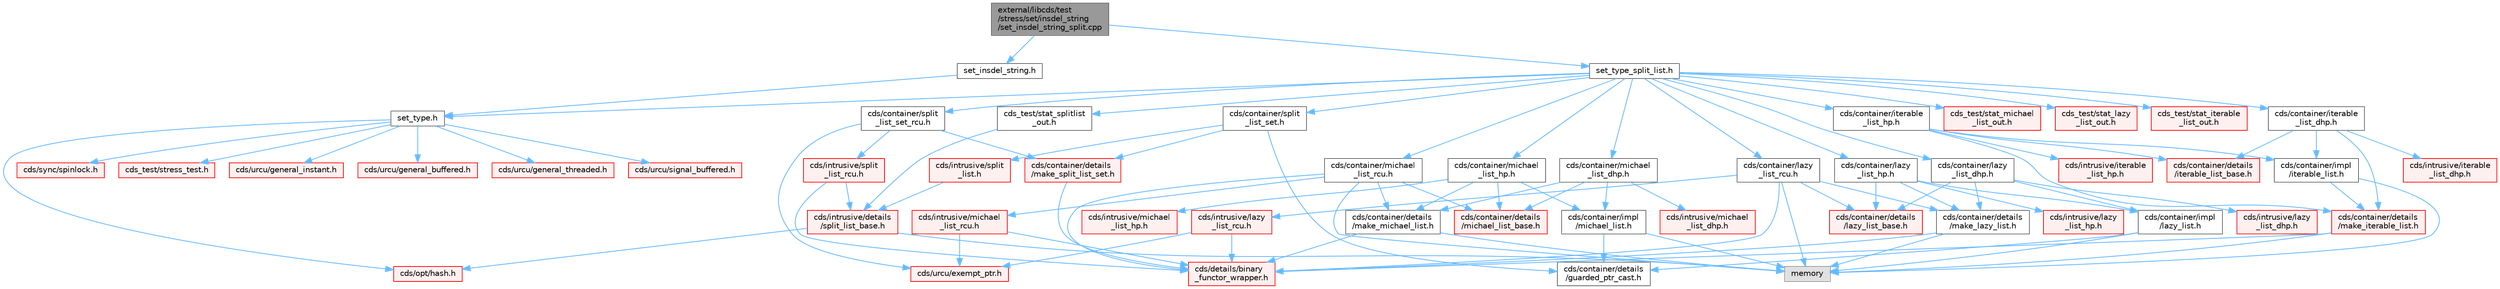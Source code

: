 digraph "external/libcds/test/stress/set/insdel_string/set_insdel_string_split.cpp"
{
 // LATEX_PDF_SIZE
  bgcolor="transparent";
  edge [fontname=Helvetica,fontsize=10,labelfontname=Helvetica,labelfontsize=10];
  node [fontname=Helvetica,fontsize=10,shape=box,height=0.2,width=0.4];
  Node1 [id="Node000001",label="external/libcds/test\l/stress/set/insdel_string\l/set_insdel_string_split.cpp",height=0.2,width=0.4,color="gray40", fillcolor="grey60", style="filled", fontcolor="black",tooltip=" "];
  Node1 -> Node2 [id="edge1_Node000001_Node000002",color="steelblue1",style="solid",tooltip=" "];
  Node2 [id="Node000002",label="set_insdel_string.h",height=0.2,width=0.4,color="grey40", fillcolor="white", style="filled",URL="$set__insdel__string_8h.html",tooltip=" "];
  Node2 -> Node3 [id="edge2_Node000002_Node000003",color="steelblue1",style="solid",tooltip=" "];
  Node3 [id="Node000003",label="set_type.h",height=0.2,width=0.4,color="grey40", fillcolor="white", style="filled",URL="$set__type_8h.html",tooltip=" "];
  Node3 -> Node4 [id="edge3_Node000003_Node000004",color="steelblue1",style="solid",tooltip=" "];
  Node4 [id="Node000004",label="cds/urcu/general_instant.h",height=0.2,width=0.4,color="red", fillcolor="#FFF0F0", style="filled",URL="$general__instant_8h.html",tooltip=" "];
  Node3 -> Node59 [id="edge4_Node000003_Node000059",color="steelblue1",style="solid",tooltip=" "];
  Node59 [id="Node000059",label="cds/urcu/general_buffered.h",height=0.2,width=0.4,color="red", fillcolor="#FFF0F0", style="filled",URL="$general__buffered_8h.html",tooltip=" "];
  Node3 -> Node73 [id="edge5_Node000003_Node000073",color="steelblue1",style="solid",tooltip=" "];
  Node73 [id="Node000073",label="cds/urcu/general_threaded.h",height=0.2,width=0.4,color="red", fillcolor="#FFF0F0", style="filled",URL="$general__threaded_8h.html",tooltip=" "];
  Node3 -> Node77 [id="edge6_Node000003_Node000077",color="steelblue1",style="solid",tooltip=" "];
  Node77 [id="Node000077",label="cds/urcu/signal_buffered.h",height=0.2,width=0.4,color="red", fillcolor="#FFF0F0", style="filled",URL="$signal__buffered_8h.html",tooltip=" "];
  Node3 -> Node80 [id="edge7_Node000003_Node000080",color="steelblue1",style="solid",tooltip=" "];
  Node80 [id="Node000080",label="cds/opt/hash.h",height=0.2,width=0.4,color="red", fillcolor="#FFF0F0", style="filled",URL="$external_2libcds_2cds_2opt_2hash_8h.html",tooltip=" "];
  Node3 -> Node83 [id="edge8_Node000003_Node000083",color="steelblue1",style="solid",tooltip=" "];
  Node83 [id="Node000083",label="cds/sync/spinlock.h",height=0.2,width=0.4,color="red", fillcolor="#FFF0F0", style="filled",URL="$sync_2spinlock_8h.html",tooltip=" "];
  Node3 -> Node84 [id="edge9_Node000003_Node000084",color="steelblue1",style="solid",tooltip=" "];
  Node84 [id="Node000084",label="cds_test/stress_test.h",height=0.2,width=0.4,color="red", fillcolor="#FFF0F0", style="filled",URL="$stress__test_8h.html",tooltip=" "];
  Node1 -> Node95 [id="edge10_Node000001_Node000095",color="steelblue1",style="solid",tooltip=" "];
  Node95 [id="Node000095",label="set_type_split_list.h",height=0.2,width=0.4,color="grey40", fillcolor="white", style="filled",URL="$set__type__split__list_8h.html",tooltip=" "];
  Node95 -> Node3 [id="edge11_Node000095_Node000003",color="steelblue1",style="solid",tooltip=" "];
  Node95 -> Node96 [id="edge12_Node000095_Node000096",color="steelblue1",style="solid",tooltip=" "];
  Node96 [id="Node000096",label="cds/container/michael\l_list_hp.h",height=0.2,width=0.4,color="grey40", fillcolor="white", style="filled",URL="$container_2michael__list__hp_8h.html",tooltip=" "];
  Node96 -> Node97 [id="edge13_Node000096_Node000097",color="steelblue1",style="solid",tooltip=" "];
  Node97 [id="Node000097",label="cds/container/details\l/michael_list_base.h",height=0.2,width=0.4,color="red", fillcolor="#FFF0F0", style="filled",URL="$container_2details_2michael__list__base_8h.html",tooltip=" "];
  Node96 -> Node101 [id="edge14_Node000096_Node000101",color="steelblue1",style="solid",tooltip=" "];
  Node101 [id="Node000101",label="cds/intrusive/michael\l_list_hp.h",height=0.2,width=0.4,color="red", fillcolor="#FFF0F0", style="filled",URL="$intrusive_2michael__list__hp_8h.html",tooltip=" "];
  Node96 -> Node104 [id="edge15_Node000096_Node000104",color="steelblue1",style="solid",tooltip=" "];
  Node104 [id="Node000104",label="cds/container/details\l/make_michael_list.h",height=0.2,width=0.4,color="grey40", fillcolor="white", style="filled",URL="$make__michael__list_8h.html",tooltip=" "];
  Node104 -> Node105 [id="edge16_Node000104_Node000105",color="steelblue1",style="solid",tooltip=" "];
  Node105 [id="Node000105",label="cds/details/binary\l_functor_wrapper.h",height=0.2,width=0.4,color="red", fillcolor="#FFF0F0", style="filled",URL="$binary__functor__wrapper_8h.html",tooltip=" "];
  Node104 -> Node19 [id="edge17_Node000104_Node000019",color="steelblue1",style="solid",tooltip=" "];
  Node19 [id="Node000019",label="memory",height=0.2,width=0.4,color="grey60", fillcolor="#E0E0E0", style="filled",tooltip=" "];
  Node96 -> Node106 [id="edge18_Node000096_Node000106",color="steelblue1",style="solid",tooltip=" "];
  Node106 [id="Node000106",label="cds/container/impl\l/michael_list.h",height=0.2,width=0.4,color="grey40", fillcolor="white", style="filled",URL="$container_2impl_2michael__list_8h.html",tooltip=" "];
  Node106 -> Node19 [id="edge19_Node000106_Node000019",color="steelblue1",style="solid",tooltip=" "];
  Node106 -> Node107 [id="edge20_Node000106_Node000107",color="steelblue1",style="solid",tooltip=" "];
  Node107 [id="Node000107",label="cds/container/details\l/guarded_ptr_cast.h",height=0.2,width=0.4,color="grey40", fillcolor="white", style="filled",URL="$guarded__ptr__cast_8h.html",tooltip=" "];
  Node95 -> Node108 [id="edge21_Node000095_Node000108",color="steelblue1",style="solid",tooltip=" "];
  Node108 [id="Node000108",label="cds/container/michael\l_list_dhp.h",height=0.2,width=0.4,color="grey40", fillcolor="white", style="filled",URL="$container_2michael__list__dhp_8h.html",tooltip=" "];
  Node108 -> Node97 [id="edge22_Node000108_Node000097",color="steelblue1",style="solid",tooltip=" "];
  Node108 -> Node109 [id="edge23_Node000108_Node000109",color="steelblue1",style="solid",tooltip=" "];
  Node109 [id="Node000109",label="cds/intrusive/michael\l_list_dhp.h",height=0.2,width=0.4,color="red", fillcolor="#FFF0F0", style="filled",URL="$intrusive_2michael__list__dhp_8h.html",tooltip=" "];
  Node108 -> Node104 [id="edge24_Node000108_Node000104",color="steelblue1",style="solid",tooltip=" "];
  Node108 -> Node106 [id="edge25_Node000108_Node000106",color="steelblue1",style="solid",tooltip=" "];
  Node95 -> Node113 [id="edge26_Node000095_Node000113",color="steelblue1",style="solid",tooltip=" "];
  Node113 [id="Node000113",label="cds/container/michael\l_list_rcu.h",height=0.2,width=0.4,color="grey40", fillcolor="white", style="filled",URL="$container_2michael__list__rcu_8h.html",tooltip=" "];
  Node113 -> Node19 [id="edge27_Node000113_Node000019",color="steelblue1",style="solid",tooltip=" "];
  Node113 -> Node97 [id="edge28_Node000113_Node000097",color="steelblue1",style="solid",tooltip=" "];
  Node113 -> Node114 [id="edge29_Node000113_Node000114",color="steelblue1",style="solid",tooltip=" "];
  Node114 [id="Node000114",label="cds/intrusive/michael\l_list_rcu.h",height=0.2,width=0.4,color="red", fillcolor="#FFF0F0", style="filled",URL="$intrusive_2michael__list__rcu_8h.html",tooltip=" "];
  Node114 -> Node105 [id="edge30_Node000114_Node000105",color="steelblue1",style="solid",tooltip=" "];
  Node114 -> Node116 [id="edge31_Node000114_Node000116",color="steelblue1",style="solid",tooltip=" "];
  Node116 [id="Node000116",label="cds/urcu/exempt_ptr.h",height=0.2,width=0.4,color="red", fillcolor="#FFF0F0", style="filled",URL="$exempt__ptr_8h.html",tooltip=" "];
  Node113 -> Node104 [id="edge32_Node000113_Node000104",color="steelblue1",style="solid",tooltip=" "];
  Node113 -> Node105 [id="edge33_Node000113_Node000105",color="steelblue1",style="solid",tooltip=" "];
  Node95 -> Node119 [id="edge34_Node000095_Node000119",color="steelblue1",style="solid",tooltip=" "];
  Node119 [id="Node000119",label="cds/container/lazy\l_list_hp.h",height=0.2,width=0.4,color="grey40", fillcolor="white", style="filled",URL="$container_2lazy__list__hp_8h.html",tooltip=" "];
  Node119 -> Node120 [id="edge35_Node000119_Node000120",color="steelblue1",style="solid",tooltip=" "];
  Node120 [id="Node000120",label="cds/container/details\l/lazy_list_base.h",height=0.2,width=0.4,color="red", fillcolor="#FFF0F0", style="filled",URL="$container_2details_2lazy__list__base_8h.html",tooltip=" "];
  Node119 -> Node122 [id="edge36_Node000119_Node000122",color="steelblue1",style="solid",tooltip=" "];
  Node122 [id="Node000122",label="cds/intrusive/lazy\l_list_hp.h",height=0.2,width=0.4,color="red", fillcolor="#FFF0F0", style="filled",URL="$intrusive_2lazy__list__hp_8h.html",tooltip=" "];
  Node119 -> Node124 [id="edge37_Node000119_Node000124",color="steelblue1",style="solid",tooltip=" "];
  Node124 [id="Node000124",label="cds/container/details\l/make_lazy_list.h",height=0.2,width=0.4,color="grey40", fillcolor="white", style="filled",URL="$make__lazy__list_8h.html",tooltip=" "];
  Node124 -> Node105 [id="edge38_Node000124_Node000105",color="steelblue1",style="solid",tooltip=" "];
  Node124 -> Node19 [id="edge39_Node000124_Node000019",color="steelblue1",style="solid",tooltip=" "];
  Node119 -> Node125 [id="edge40_Node000119_Node000125",color="steelblue1",style="solid",tooltip=" "];
  Node125 [id="Node000125",label="cds/container/impl\l/lazy_list.h",height=0.2,width=0.4,color="grey40", fillcolor="white", style="filled",URL="$container_2impl_2lazy__list_8h.html",tooltip=" "];
  Node125 -> Node19 [id="edge41_Node000125_Node000019",color="steelblue1",style="solid",tooltip=" "];
  Node125 -> Node107 [id="edge42_Node000125_Node000107",color="steelblue1",style="solid",tooltip=" "];
  Node95 -> Node126 [id="edge43_Node000095_Node000126",color="steelblue1",style="solid",tooltip=" "];
  Node126 [id="Node000126",label="cds/container/lazy\l_list_dhp.h",height=0.2,width=0.4,color="grey40", fillcolor="white", style="filled",URL="$container_2lazy__list__dhp_8h.html",tooltip=" "];
  Node126 -> Node120 [id="edge44_Node000126_Node000120",color="steelblue1",style="solid",tooltip=" "];
  Node126 -> Node127 [id="edge45_Node000126_Node000127",color="steelblue1",style="solid",tooltip=" "];
  Node127 [id="Node000127",label="cds/intrusive/lazy\l_list_dhp.h",height=0.2,width=0.4,color="red", fillcolor="#FFF0F0", style="filled",URL="$intrusive_2lazy__list__dhp_8h.html",tooltip=" "];
  Node126 -> Node124 [id="edge46_Node000126_Node000124",color="steelblue1",style="solid",tooltip=" "];
  Node126 -> Node125 [id="edge47_Node000126_Node000125",color="steelblue1",style="solid",tooltip=" "];
  Node95 -> Node128 [id="edge48_Node000095_Node000128",color="steelblue1",style="solid",tooltip=" "];
  Node128 [id="Node000128",label="cds/container/lazy\l_list_rcu.h",height=0.2,width=0.4,color="grey40", fillcolor="white", style="filled",URL="$container_2lazy__list__rcu_8h.html",tooltip=" "];
  Node128 -> Node19 [id="edge49_Node000128_Node000019",color="steelblue1",style="solid",tooltip=" "];
  Node128 -> Node120 [id="edge50_Node000128_Node000120",color="steelblue1",style="solid",tooltip=" "];
  Node128 -> Node129 [id="edge51_Node000128_Node000129",color="steelblue1",style="solid",tooltip=" "];
  Node129 [id="Node000129",label="cds/intrusive/lazy\l_list_rcu.h",height=0.2,width=0.4,color="red", fillcolor="#FFF0F0", style="filled",URL="$intrusive_2lazy__list__rcu_8h.html",tooltip=" "];
  Node129 -> Node105 [id="edge52_Node000129_Node000105",color="steelblue1",style="solid",tooltip=" "];
  Node129 -> Node116 [id="edge53_Node000129_Node000116",color="steelblue1",style="solid",tooltip=" "];
  Node128 -> Node105 [id="edge54_Node000128_Node000105",color="steelblue1",style="solid",tooltip=" "];
  Node128 -> Node124 [id="edge55_Node000128_Node000124",color="steelblue1",style="solid",tooltip=" "];
  Node95 -> Node130 [id="edge56_Node000095_Node000130",color="steelblue1",style="solid",tooltip=" "];
  Node130 [id="Node000130",label="cds/container/iterable\l_list_hp.h",height=0.2,width=0.4,color="grey40", fillcolor="white", style="filled",URL="$container_2iterable__list__hp_8h.html",tooltip=" "];
  Node130 -> Node131 [id="edge57_Node000130_Node000131",color="steelblue1",style="solid",tooltip=" "];
  Node131 [id="Node000131",label="cds/container/details\l/iterable_list_base.h",height=0.2,width=0.4,color="red", fillcolor="#FFF0F0", style="filled",URL="$container_2details_2iterable__list__base_8h.html",tooltip=" "];
  Node130 -> Node133 [id="edge58_Node000130_Node000133",color="steelblue1",style="solid",tooltip=" "];
  Node133 [id="Node000133",label="cds/intrusive/iterable\l_list_hp.h",height=0.2,width=0.4,color="red", fillcolor="#FFF0F0", style="filled",URL="$intrusive_2iterable__list__hp_8h.html",tooltip=" "];
  Node130 -> Node135 [id="edge59_Node000130_Node000135",color="steelblue1",style="solid",tooltip=" "];
  Node135 [id="Node000135",label="cds/container/details\l/make_iterable_list.h",height=0.2,width=0.4,color="red", fillcolor="#FFF0F0", style="filled",URL="$make__iterable__list_8h.html",tooltip=" "];
  Node135 -> Node105 [id="edge60_Node000135_Node000105",color="steelblue1",style="solid",tooltip=" "];
  Node135 -> Node19 [id="edge61_Node000135_Node000019",color="steelblue1",style="solid",tooltip=" "];
  Node130 -> Node136 [id="edge62_Node000130_Node000136",color="steelblue1",style="solid",tooltip=" "];
  Node136 [id="Node000136",label="cds/container/impl\l/iterable_list.h",height=0.2,width=0.4,color="grey40", fillcolor="white", style="filled",URL="$container_2impl_2iterable__list_8h.html",tooltip=" "];
  Node136 -> Node135 [id="edge63_Node000136_Node000135",color="steelblue1",style="solid",tooltip=" "];
  Node136 -> Node19 [id="edge64_Node000136_Node000019",color="steelblue1",style="solid",tooltip=" "];
  Node95 -> Node137 [id="edge65_Node000095_Node000137",color="steelblue1",style="solid",tooltip=" "];
  Node137 [id="Node000137",label="cds/container/iterable\l_list_dhp.h",height=0.2,width=0.4,color="grey40", fillcolor="white", style="filled",URL="$container_2iterable__list__dhp_8h.html",tooltip=" "];
  Node137 -> Node131 [id="edge66_Node000137_Node000131",color="steelblue1",style="solid",tooltip=" "];
  Node137 -> Node138 [id="edge67_Node000137_Node000138",color="steelblue1",style="solid",tooltip=" "];
  Node138 [id="Node000138",label="cds/intrusive/iterable\l_list_dhp.h",height=0.2,width=0.4,color="red", fillcolor="#FFF0F0", style="filled",URL="$intrusive_2iterable__list__dhp_8h.html",tooltip=" "];
  Node137 -> Node135 [id="edge68_Node000137_Node000135",color="steelblue1",style="solid",tooltip=" "];
  Node137 -> Node136 [id="edge69_Node000137_Node000136",color="steelblue1",style="solid",tooltip=" "];
  Node95 -> Node139 [id="edge70_Node000095_Node000139",color="steelblue1",style="solid",tooltip=" "];
  Node139 [id="Node000139",label="cds/container/split\l_list_set.h",height=0.2,width=0.4,color="grey40", fillcolor="white", style="filled",URL="$split__list__set_8h.html",tooltip=" "];
  Node139 -> Node140 [id="edge71_Node000139_Node000140",color="steelblue1",style="solid",tooltip=" "];
  Node140 [id="Node000140",label="cds/intrusive/split\l_list.h",height=0.2,width=0.4,color="red", fillcolor="#FFF0F0", style="filled",URL="$split__list_8h.html",tooltip=" "];
  Node140 -> Node141 [id="edge72_Node000140_Node000141",color="steelblue1",style="solid",tooltip=" "];
  Node141 [id="Node000141",label="cds/intrusive/details\l/split_list_base.h",height=0.2,width=0.4,color="red", fillcolor="#FFF0F0", style="filled",URL="$intrusive_2details_2split__list__base_8h.html",tooltip=" "];
  Node141 -> Node80 [id="edge73_Node000141_Node000080",color="steelblue1",style="solid",tooltip=" "];
  Node141 -> Node19 [id="edge74_Node000141_Node000019",color="steelblue1",style="solid",tooltip=" "];
  Node139 -> Node145 [id="edge75_Node000139_Node000145",color="steelblue1",style="solid",tooltip=" "];
  Node145 [id="Node000145",label="cds/container/details\l/make_split_list_set.h",height=0.2,width=0.4,color="red", fillcolor="#FFF0F0", style="filled",URL="$make__split__list__set_8h.html",tooltip=" "];
  Node145 -> Node105 [id="edge76_Node000145_Node000105",color="steelblue1",style="solid",tooltip=" "];
  Node139 -> Node107 [id="edge77_Node000139_Node000107",color="steelblue1",style="solid",tooltip=" "];
  Node95 -> Node147 [id="edge78_Node000095_Node000147",color="steelblue1",style="solid",tooltip=" "];
  Node147 [id="Node000147",label="cds/container/split\l_list_set_rcu.h",height=0.2,width=0.4,color="grey40", fillcolor="white", style="filled",URL="$split__list__set__rcu_8h.html",tooltip=" "];
  Node147 -> Node148 [id="edge79_Node000147_Node000148",color="steelblue1",style="solid",tooltip=" "];
  Node148 [id="Node000148",label="cds/intrusive/split\l_list_rcu.h",height=0.2,width=0.4,color="red", fillcolor="#FFF0F0", style="filled",URL="$split__list__rcu_8h.html",tooltip=" "];
  Node148 -> Node141 [id="edge80_Node000148_Node000141",color="steelblue1",style="solid",tooltip=" "];
  Node148 -> Node105 [id="edge81_Node000148_Node000105",color="steelblue1",style="solid",tooltip=" "];
  Node147 -> Node145 [id="edge82_Node000147_Node000145",color="steelblue1",style="solid",tooltip=" "];
  Node147 -> Node116 [id="edge83_Node000147_Node000116",color="steelblue1",style="solid",tooltip=" "];
  Node95 -> Node149 [id="edge84_Node000095_Node000149",color="steelblue1",style="solid",tooltip=" "];
  Node149 [id="Node000149",label="cds_test/stat_splitlist\l_out.h",height=0.2,width=0.4,color="grey40", fillcolor="white", style="filled",URL="$stat__splitlist__out_8h.html",tooltip=" "];
  Node149 -> Node141 [id="edge85_Node000149_Node000141",color="steelblue1",style="solid",tooltip=" "];
  Node95 -> Node150 [id="edge86_Node000095_Node000150",color="steelblue1",style="solid",tooltip=" "];
  Node150 [id="Node000150",label="cds_test/stat_michael\l_list_out.h",height=0.2,width=0.4,color="red", fillcolor="#FFF0F0", style="filled",URL="$stat__michael__list__out_8h.html",tooltip=" "];
  Node95 -> Node151 [id="edge87_Node000095_Node000151",color="steelblue1",style="solid",tooltip=" "];
  Node151 [id="Node000151",label="cds_test/stat_lazy\l_list_out.h",height=0.2,width=0.4,color="red", fillcolor="#FFF0F0", style="filled",URL="$stat__lazy__list__out_8h.html",tooltip=" "];
  Node95 -> Node152 [id="edge88_Node000095_Node000152",color="steelblue1",style="solid",tooltip=" "];
  Node152 [id="Node000152",label="cds_test/stat_iterable\l_list_out.h",height=0.2,width=0.4,color="red", fillcolor="#FFF0F0", style="filled",URL="$stat__iterable__list__out_8h.html",tooltip=" "];
}
